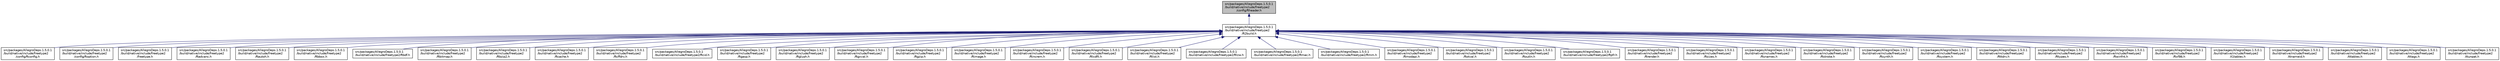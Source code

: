 digraph "src/packages/AllegroDeps.1.5.0.1/build/native/include/freetype2/config/ftheader.h"
{
  edge [fontname="Helvetica",fontsize="10",labelfontname="Helvetica",labelfontsize="10"];
  node [fontname="Helvetica",fontsize="10",shape=record];
  Node1 [label="src/packages/AllegroDeps.1.5.0.1\l/build/native/include/freetype2\l/config/ftheader.h",height=0.2,width=0.4,color="black", fillcolor="grey75", style="filled", fontcolor="black"];
  Node1 -> Node2 [dir="back",color="midnightblue",fontsize="10",style="solid",fontname="Helvetica"];
  Node2 [label="src/packages/AllegroDeps.1.5.0.1\l/build/native/include/freetype2\l/ft2build.h",height=0.2,width=0.4,color="black", fillcolor="white", style="filled",URL="$ft2build_8h.html"];
  Node2 -> Node3 [dir="back",color="midnightblue",fontsize="10",style="solid",fontname="Helvetica"];
  Node3 [label="src/packages/AllegroDeps.1.5.0.1\l/build/native/include/freetype2\l/config/ftconfig.h",height=0.2,width=0.4,color="black", fillcolor="white", style="filled",URL="$ftconfig_8h.html"];
  Node2 -> Node4 [dir="back",color="midnightblue",fontsize="10",style="solid",fontname="Helvetica"];
  Node4 [label="src/packages/AllegroDeps.1.5.0.1\l/build/native/include/freetype2\l/config/ftoption.h",height=0.2,width=0.4,color="black", fillcolor="white", style="filled",URL="$ftoption_8h.html"];
  Node2 -> Node5 [dir="back",color="midnightblue",fontsize="10",style="solid",fontname="Helvetica"];
  Node5 [label="src/packages/AllegroDeps.1.5.0.1\l/build/native/include/freetype2\l/freetype.h",height=0.2,width=0.4,color="black", fillcolor="white", style="filled",URL="$freetype_8h.html"];
  Node2 -> Node6 [dir="back",color="midnightblue",fontsize="10",style="solid",fontname="Helvetica"];
  Node6 [label="src/packages/AllegroDeps.1.5.0.1\l/build/native/include/freetype2\l/ftadvanc.h",height=0.2,width=0.4,color="black", fillcolor="white", style="filled",URL="$ftadvanc_8h.html"];
  Node2 -> Node7 [dir="back",color="midnightblue",fontsize="10",style="solid",fontname="Helvetica"];
  Node7 [label="src/packages/AllegroDeps.1.5.0.1\l/build/native/include/freetype2\l/ftautoh.h",height=0.2,width=0.4,color="black", fillcolor="white", style="filled",URL="$ftautoh_8h.html"];
  Node2 -> Node8 [dir="back",color="midnightblue",fontsize="10",style="solid",fontname="Helvetica"];
  Node8 [label="src/packages/AllegroDeps.1.5.0.1\l/build/native/include/freetype2\l/ftbbox.h",height=0.2,width=0.4,color="black", fillcolor="white", style="filled",URL="$ftbbox_8h.html"];
  Node2 -> Node9 [dir="back",color="midnightblue",fontsize="10",style="solid",fontname="Helvetica"];
  Node9 [label="src/packages/AllegroDeps.1.5.0.1\l/build/native/include/freetype2/ftbdf.h",height=0.2,width=0.4,color="black", fillcolor="white", style="filled",URL="$ftbdf_8h.html"];
  Node2 -> Node10 [dir="back",color="midnightblue",fontsize="10",style="solid",fontname="Helvetica"];
  Node10 [label="src/packages/AllegroDeps.1.5.0.1\l/build/native/include/freetype2\l/ftbitmap.h",height=0.2,width=0.4,color="black", fillcolor="white", style="filled",URL="$ftbitmap_8h.html"];
  Node2 -> Node11 [dir="back",color="midnightblue",fontsize="10",style="solid",fontname="Helvetica"];
  Node11 [label="src/packages/AllegroDeps.1.5.0.1\l/build/native/include/freetype2\l/ftbzip2.h",height=0.2,width=0.4,color="black", fillcolor="white", style="filled",URL="$ftbzip2_8h.html"];
  Node2 -> Node12 [dir="back",color="midnightblue",fontsize="10",style="solid",fontname="Helvetica"];
  Node12 [label="src/packages/AllegroDeps.1.5.0.1\l/build/native/include/freetype2\l/ftcache.h",height=0.2,width=0.4,color="black", fillcolor="white", style="filled",URL="$ftcache_8h.html"];
  Node2 -> Node13 [dir="back",color="midnightblue",fontsize="10",style="solid",fontname="Helvetica"];
  Node13 [label="src/packages/AllegroDeps.1.5.0.1\l/build/native/include/freetype2\l/ftcffdrv.h",height=0.2,width=0.4,color="black", fillcolor="white", style="filled",URL="$ftcffdrv_8h.html"];
  Node2 -> Node14 [dir="back",color="midnightblue",fontsize="10",style="solid",fontname="Helvetica"];
  Node14 [label="src/packages/AllegroDeps.1.5.0.1\l/build/native/include/freetype2/ftcid.h",height=0.2,width=0.4,color="black", fillcolor="white", style="filled",URL="$ftcid_8h.html"];
  Node2 -> Node15 [dir="back",color="midnightblue",fontsize="10",style="solid",fontname="Helvetica"];
  Node15 [label="src/packages/AllegroDeps.1.5.0.1\l/build/native/include/freetype2\l/ftgasp.h",height=0.2,width=0.4,color="black", fillcolor="white", style="filled",URL="$ftgasp_8h.html"];
  Node2 -> Node16 [dir="back",color="midnightblue",fontsize="10",style="solid",fontname="Helvetica"];
  Node16 [label="src/packages/AllegroDeps.1.5.0.1\l/build/native/include/freetype2\l/ftglyph.h",height=0.2,width=0.4,color="black", fillcolor="white", style="filled",URL="$ftglyph_8h.html"];
  Node2 -> Node17 [dir="back",color="midnightblue",fontsize="10",style="solid",fontname="Helvetica"];
  Node17 [label="src/packages/AllegroDeps.1.5.0.1\l/build/native/include/freetype2\l/ftgxval.h",height=0.2,width=0.4,color="black", fillcolor="white", style="filled",URL="$ftgxval_8h.html"];
  Node2 -> Node18 [dir="back",color="midnightblue",fontsize="10",style="solid",fontname="Helvetica"];
  Node18 [label="src/packages/AllegroDeps.1.5.0.1\l/build/native/include/freetype2\l/ftgzip.h",height=0.2,width=0.4,color="black", fillcolor="white", style="filled",URL="$ftgzip_8h.html"];
  Node2 -> Node19 [dir="back",color="midnightblue",fontsize="10",style="solid",fontname="Helvetica"];
  Node19 [label="src/packages/AllegroDeps.1.5.0.1\l/build/native/include/freetype2\l/ftimage.h",height=0.2,width=0.4,color="black", fillcolor="white", style="filled",URL="$ftimage_8h.html"];
  Node2 -> Node20 [dir="back",color="midnightblue",fontsize="10",style="solid",fontname="Helvetica"];
  Node20 [label="src/packages/AllegroDeps.1.5.0.1\l/build/native/include/freetype2\l/ftincrem.h",height=0.2,width=0.4,color="black", fillcolor="white", style="filled",URL="$ftincrem_8h.html"];
  Node2 -> Node21 [dir="back",color="midnightblue",fontsize="10",style="solid",fontname="Helvetica"];
  Node21 [label="src/packages/AllegroDeps.1.5.0.1\l/build/native/include/freetype2\l/ftlcdfil.h",height=0.2,width=0.4,color="black", fillcolor="white", style="filled",URL="$ftlcdfil_8h.html"];
  Node2 -> Node22 [dir="back",color="midnightblue",fontsize="10",style="solid",fontname="Helvetica"];
  Node22 [label="src/packages/AllegroDeps.1.5.0.1\l/build/native/include/freetype2\l/ftlist.h",height=0.2,width=0.4,color="black", fillcolor="white", style="filled",URL="$ftlist_8h.html"];
  Node2 -> Node23 [dir="back",color="midnightblue",fontsize="10",style="solid",fontname="Helvetica"];
  Node23 [label="src/packages/AllegroDeps.1.5.0.1\l/build/native/include/freetype2/ftlzw.h",height=0.2,width=0.4,color="black", fillcolor="white", style="filled",URL="$ftlzw_8h.html"];
  Node2 -> Node24 [dir="back",color="midnightblue",fontsize="10",style="solid",fontname="Helvetica"];
  Node24 [label="src/packages/AllegroDeps.1.5.0.1\l/build/native/include/freetype2/ftmac.h",height=0.2,width=0.4,color="black", fillcolor="white", style="filled",URL="$ftmac_8h.html"];
  Node2 -> Node25 [dir="back",color="midnightblue",fontsize="10",style="solid",fontname="Helvetica"];
  Node25 [label="src/packages/AllegroDeps.1.5.0.1\l/build/native/include/freetype2/ftmm.h",height=0.2,width=0.4,color="black", fillcolor="white", style="filled",URL="$ftmm_8h.html"];
  Node2 -> Node26 [dir="back",color="midnightblue",fontsize="10",style="solid",fontname="Helvetica"];
  Node26 [label="src/packages/AllegroDeps.1.5.0.1\l/build/native/include/freetype2\l/ftmodapi.h",height=0.2,width=0.4,color="black", fillcolor="white", style="filled",URL="$ftmodapi_8h.html"];
  Node2 -> Node27 [dir="back",color="midnightblue",fontsize="10",style="solid",fontname="Helvetica"];
  Node27 [label="src/packages/AllegroDeps.1.5.0.1\l/build/native/include/freetype2\l/ftotval.h",height=0.2,width=0.4,color="black", fillcolor="white", style="filled",URL="$ftotval_8h.html"];
  Node2 -> Node28 [dir="back",color="midnightblue",fontsize="10",style="solid",fontname="Helvetica"];
  Node28 [label="src/packages/AllegroDeps.1.5.0.1\l/build/native/include/freetype2\l/ftoutln.h",height=0.2,width=0.4,color="black", fillcolor="white", style="filled",URL="$ftoutln_8h.html"];
  Node2 -> Node29 [dir="back",color="midnightblue",fontsize="10",style="solid",fontname="Helvetica"];
  Node29 [label="src/packages/AllegroDeps.1.5.0.1\l/build/native/include/freetype2/ftpfr.h",height=0.2,width=0.4,color="black", fillcolor="white", style="filled",URL="$ftpfr_8h.html"];
  Node2 -> Node30 [dir="back",color="midnightblue",fontsize="10",style="solid",fontname="Helvetica"];
  Node30 [label="src/packages/AllegroDeps.1.5.0.1\l/build/native/include/freetype2\l/ftrender.h",height=0.2,width=0.4,color="black", fillcolor="white", style="filled",URL="$ftrender_8h.html"];
  Node2 -> Node31 [dir="back",color="midnightblue",fontsize="10",style="solid",fontname="Helvetica"];
  Node31 [label="src/packages/AllegroDeps.1.5.0.1\l/build/native/include/freetype2\l/ftsizes.h",height=0.2,width=0.4,color="black", fillcolor="white", style="filled",URL="$ftsizes_8h.html"];
  Node2 -> Node32 [dir="back",color="midnightblue",fontsize="10",style="solid",fontname="Helvetica"];
  Node32 [label="src/packages/AllegroDeps.1.5.0.1\l/build/native/include/freetype2\l/ftsnames.h",height=0.2,width=0.4,color="black", fillcolor="white", style="filled",URL="$ftsnames_8h.html"];
  Node2 -> Node33 [dir="back",color="midnightblue",fontsize="10",style="solid",fontname="Helvetica"];
  Node33 [label="src/packages/AllegroDeps.1.5.0.1\l/build/native/include/freetype2\l/ftstroke.h",height=0.2,width=0.4,color="black", fillcolor="white", style="filled",URL="$ftstroke_8h.html"];
  Node2 -> Node34 [dir="back",color="midnightblue",fontsize="10",style="solid",fontname="Helvetica"];
  Node34 [label="src/packages/AllegroDeps.1.5.0.1\l/build/native/include/freetype2\l/ftsynth.h",height=0.2,width=0.4,color="black", fillcolor="white", style="filled",URL="$ftsynth_8h.html"];
  Node2 -> Node35 [dir="back",color="midnightblue",fontsize="10",style="solid",fontname="Helvetica"];
  Node35 [label="src/packages/AllegroDeps.1.5.0.1\l/build/native/include/freetype2\l/ftsystem.h",height=0.2,width=0.4,color="black", fillcolor="white", style="filled",URL="$ftsystem_8h.html"];
  Node2 -> Node36 [dir="back",color="midnightblue",fontsize="10",style="solid",fontname="Helvetica"];
  Node36 [label="src/packages/AllegroDeps.1.5.0.1\l/build/native/include/freetype2\l/ftttdrv.h",height=0.2,width=0.4,color="black", fillcolor="white", style="filled",URL="$ftttdrv_8h.html"];
  Node2 -> Node37 [dir="back",color="midnightblue",fontsize="10",style="solid",fontname="Helvetica"];
  Node37 [label="src/packages/AllegroDeps.1.5.0.1\l/build/native/include/freetype2\l/fttypes.h",height=0.2,width=0.4,color="black", fillcolor="white", style="filled",URL="$fttypes_8h.html"];
  Node2 -> Node38 [dir="back",color="midnightblue",fontsize="10",style="solid",fontname="Helvetica"];
  Node38 [label="src/packages/AllegroDeps.1.5.0.1\l/build/native/include/freetype2\l/ftwinfnt.h",height=0.2,width=0.4,color="black", fillcolor="white", style="filled",URL="$ftwinfnt_8h.html"];
  Node2 -> Node39 [dir="back",color="midnightblue",fontsize="10",style="solid",fontname="Helvetica"];
  Node39 [label="src/packages/AllegroDeps.1.5.0.1\l/build/native/include/freetype2\l/ftxf86.h",height=0.2,width=0.4,color="black", fillcolor="white", style="filled",URL="$ftxf86_8h.html"];
  Node2 -> Node40 [dir="back",color="midnightblue",fontsize="10",style="solid",fontname="Helvetica"];
  Node40 [label="src/packages/AllegroDeps.1.5.0.1\l/build/native/include/freetype2\l/t1tables.h",height=0.2,width=0.4,color="black", fillcolor="white", style="filled",URL="$t1tables_8h.html"];
  Node2 -> Node41 [dir="back",color="midnightblue",fontsize="10",style="solid",fontname="Helvetica"];
  Node41 [label="src/packages/AllegroDeps.1.5.0.1\l/build/native/include/freetype2\l/ttnameid.h",height=0.2,width=0.4,color="black", fillcolor="white", style="filled",URL="$ttnameid_8h.html"];
  Node2 -> Node42 [dir="back",color="midnightblue",fontsize="10",style="solid",fontname="Helvetica"];
  Node42 [label="src/packages/AllegroDeps.1.5.0.1\l/build/native/include/freetype2\l/tttables.h",height=0.2,width=0.4,color="black", fillcolor="white", style="filled",URL="$tttables_8h.html"];
  Node2 -> Node43 [dir="back",color="midnightblue",fontsize="10",style="solid",fontname="Helvetica"];
  Node43 [label="src/packages/AllegroDeps.1.5.0.1\l/build/native/include/freetype2\l/tttags.h",height=0.2,width=0.4,color="black", fillcolor="white", style="filled",URL="$tttags_8h.html"];
  Node2 -> Node44 [dir="back",color="midnightblue",fontsize="10",style="solid",fontname="Helvetica"];
  Node44 [label="src/packages/AllegroDeps.1.5.0.1\l/build/native/include/freetype2\l/ttunpat.h",height=0.2,width=0.4,color="black", fillcolor="white", style="filled",URL="$ttunpat_8h.html"];
}
